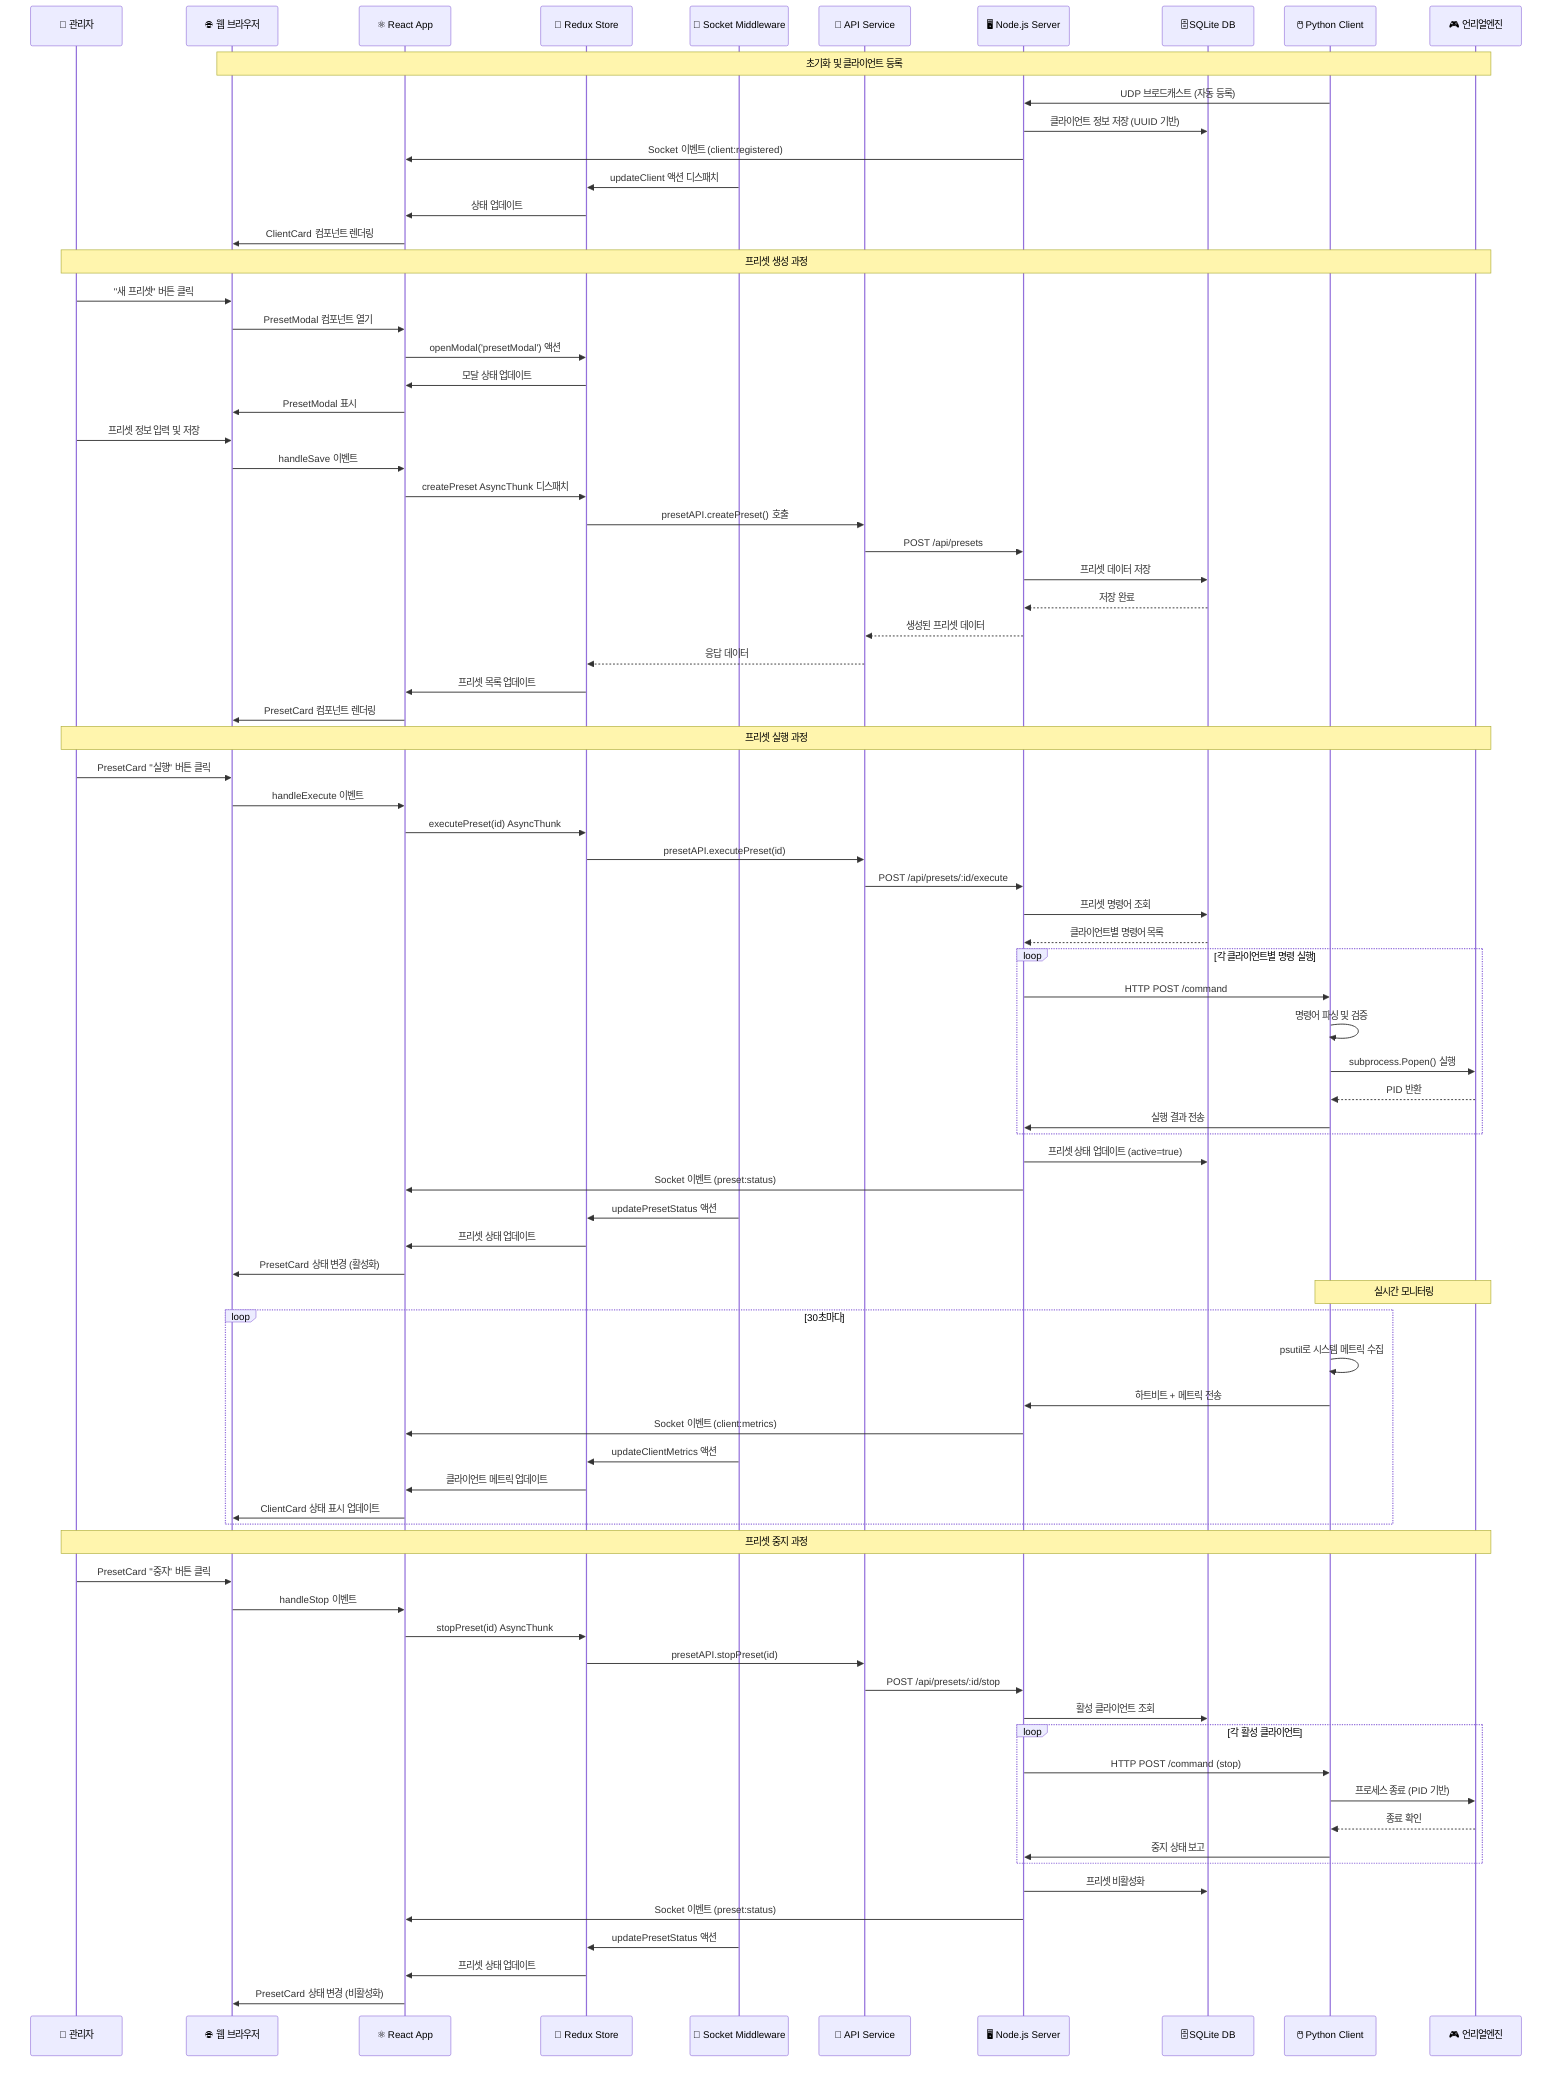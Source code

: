 sequenceDiagram
    participant User as 👤 관리자
    participant Browser as 🌐 웹 브라우저
    participant React as ⚛️ React App
    participant Redux as 🏪 Redux Store
    participant Socket as 🔌 Socket Middleware
    participant API as 📡 API Service
    participant Server as 🖥️ Node.js Server
    participant DB as 🗄️ SQLite DB
    participant Client as 🖱️ Python Client
    participant UE as 🎮 언리얼엔진

    Note over Browser, UE: 초기화 및 클라이언트 등록
    
    Client->>Server: UDP 브로드캐스트 (자동 등록)
    Server->>DB: 클라이언트 정보 저장 (UUID 기반)
    Server->>React: Socket 이벤트 (client:registered)
    Socket->>Redux: updateClient 액션 디스패치
    Redux->>React: 상태 업데이트
    React->>Browser: ClientCard 컴포넌트 렌더링

    Note over User, UE: 프리셋 생성 과정
    
    User->>Browser: "새 프리셋" 버튼 클릭
    Browser->>React: PresetModal 컴포넌트 열기
    React->>Redux: openModal('presetModal') 액션
    Redux->>React: 모달 상태 업데이트
    React->>Browser: PresetModal 표시
    
    User->>Browser: 프리셋 정보 입력 및 저장
    Browser->>React: handleSave 이벤트
    React->>Redux: createPreset AsyncThunk 디스패치
    Redux->>API: presetAPI.createPreset() 호출
    API->>Server: POST /api/presets
    Server->>DB: 프리셋 데이터 저장
    DB-->>Server: 저장 완료
    Server-->>API: 생성된 프리셋 데이터
    API-->>Redux: 응답 데이터
    Redux->>React: 프리셋 목록 업데이트
    React->>Browser: PresetCard 컴포넌트 렌더링

    Note over User, UE: 프리셋 실행 과정
    
    User->>Browser: PresetCard "실행" 버튼 클릭
    Browser->>React: handleExecute 이벤트
    React->>Redux: executePreset(id) AsyncThunk
    Redux->>API: presetAPI.executePreset(id)
    API->>Server: POST /api/presets/:id/execute
    Server->>DB: 프리셋 명령어 조회
    DB-->>Server: 클라이언트별 명령어 목록
    
    loop 각 클라이언트별 명령 실행
        Server->>Client: HTTP POST /command
        Client->>Client: 명령어 파싱 및 검증
        Client->>UE: subprocess.Popen() 실행
        UE-->>Client: PID 반환
        Client->>Server: 실행 결과 전송
    end
    
    Server->>DB: 프리셋 상태 업데이트 (active=true)
    Server->>React: Socket 이벤트 (preset:status)
    Socket->>Redux: updatePresetStatus 액션
    Redux->>React: 프리셋 상태 업데이트
    React->>Browser: PresetCard 상태 변경 (활성화)

    Note over Client, UE: 실시간 모니터링
    
    loop 30초마다
        Client->>Client: psutil로 시스템 메트릭 수집
        Client->>Server: 하트비트 + 메트릭 전송
        Server->>React: Socket 이벤트 (client:metrics)
        Socket->>Redux: updateClientMetrics 액션
        Redux->>React: 클라이언트 메트릭 업데이트
        React->>Browser: ClientCard 상태 표시 업데이트
    end

    Note over User, UE: 프리셋 중지 과정
    
    User->>Browser: PresetCard "중지" 버튼 클릭
    Browser->>React: handleStop 이벤트
    React->>Redux: stopPreset(id) AsyncThunk
    Redux->>API: presetAPI.stopPreset(id)
    API->>Server: POST /api/presets/:id/stop
    Server->>DB: 활성 클라이언트 조회
    
    loop 각 활성 클라이언트
        Server->>Client: HTTP POST /command (stop)
        Client->>UE: 프로세스 종료 (PID 기반)
        UE-->>Client: 종료 확인
        Client->>Server: 중지 상태 보고
    end
    
    Server->>DB: 프리셋 비활성화
    Server->>React: Socket 이벤트 (preset:status)
    Socket->>Redux: updatePresetStatus 액션
    Redux->>React: 프리셋 상태 업데이트
    React->>Browser: PresetCard 상태 변경 (비활성화)